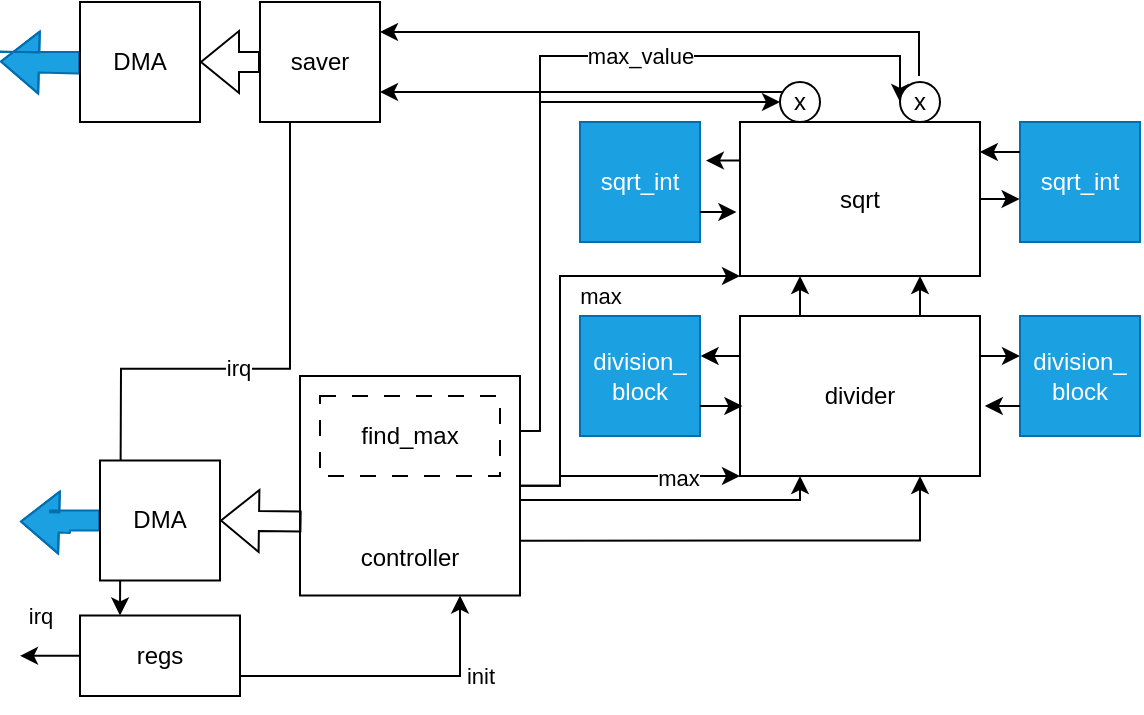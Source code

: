 <mxfile version="23.1.5" type="device">
  <diagram name="Strona-1" id="JFwGw05MScaQHE05DP6s">
    <mxGraphModel dx="564" dy="483" grid="1" gridSize="10" guides="1" tooltips="1" connect="1" arrows="1" fold="1" page="1" pageScale="1" pageWidth="583" pageHeight="413" math="0" shadow="0">
      <root>
        <mxCell id="0" />
        <mxCell id="1" parent="0" />
        <mxCell id="aVyLQltE0AwnXHSQBUoR-1" style="edgeStyle=orthogonalEdgeStyle;rounded=0;orthogonalLoop=1;jettySize=auto;html=1;exitX=0;exitY=0.5;exitDx=0;exitDy=0;shape=flexArrow;fillColor=#1ba1e2;strokeColor=#006EAF;" parent="1" source="aVyLQltE0AwnXHSQBUoR-2" edge="1">
          <mxGeometry relative="1" as="geometry">
            <mxPoint y="72.75" as="targetPoint" />
          </mxGeometry>
        </mxCell>
        <mxCell id="aVyLQltE0AwnXHSQBUoR-2" value="DMA" style="rounded=0;whiteSpace=wrap;html=1;" parent="1" vertex="1">
          <mxGeometry x="40" y="43" width="60" height="60" as="geometry" />
        </mxCell>
        <mxCell id="GQk72z_6zvWzZxQS5EfU-3" style="edgeStyle=orthogonalEdgeStyle;rounded=0;orthogonalLoop=1;jettySize=auto;html=1;exitX=1;exitY=0.5;exitDx=0;exitDy=0;entryX=0.25;entryY=1;entryDx=0;entryDy=0;" parent="1" source="aVyLQltE0AwnXHSQBUoR-3" target="GQk72z_6zvWzZxQS5EfU-2" edge="1">
          <mxGeometry relative="1" as="geometry">
            <Array as="points">
              <mxPoint x="260" y="292" />
              <mxPoint x="400" y="292" />
            </Array>
          </mxGeometry>
        </mxCell>
        <mxCell id="GQk72z_6zvWzZxQS5EfU-4" style="edgeStyle=orthogonalEdgeStyle;rounded=0;orthogonalLoop=1;jettySize=auto;html=1;exitX=1;exitY=0.75;exitDx=0;exitDy=0;entryX=0.75;entryY=1;entryDx=0;entryDy=0;" parent="1" source="aVyLQltE0AwnXHSQBUoR-3" target="GQk72z_6zvWzZxQS5EfU-2" edge="1">
          <mxGeometry relative="1" as="geometry" />
        </mxCell>
        <mxCell id="bUL9jAK8YPoJlto5cq1Q-16" style="edgeStyle=orthogonalEdgeStyle;rounded=0;orthogonalLoop=1;jettySize=auto;html=1;exitX=1;exitY=0.5;exitDx=0;exitDy=0;entryX=0;entryY=1;entryDx=0;entryDy=0;" parent="1" source="aVyLQltE0AwnXHSQBUoR-3" target="GQk72z_6zvWzZxQS5EfU-2" edge="1">
          <mxGeometry relative="1" as="geometry">
            <Array as="points">
              <mxPoint x="280" y="285" />
              <mxPoint x="280" y="280" />
            </Array>
          </mxGeometry>
        </mxCell>
        <mxCell id="bUL9jAK8YPoJlto5cq1Q-19" value="max" style="edgeLabel;html=1;align=center;verticalAlign=middle;resizable=0;points=[];" parent="bUL9jAK8YPoJlto5cq1Q-16" vertex="1" connectable="0">
          <mxGeometry x="0.457" y="-1" relative="1" as="geometry">
            <mxPoint as="offset" />
          </mxGeometry>
        </mxCell>
        <mxCell id="bUL9jAK8YPoJlto5cq1Q-17" value="max" style="edgeStyle=orthogonalEdgeStyle;rounded=0;orthogonalLoop=1;jettySize=auto;html=1;exitX=1;exitY=0.5;exitDx=0;exitDy=0;entryX=0;entryY=1;entryDx=0;entryDy=0;" parent="1" source="aVyLQltE0AwnXHSQBUoR-3" target="GQk72z_6zvWzZxQS5EfU-5" edge="1">
          <mxGeometry x="0.348" y="-10" relative="1" as="geometry">
            <Array as="points">
              <mxPoint x="280" y="285" />
              <mxPoint x="280" y="180" />
            </Array>
            <mxPoint as="offset" />
          </mxGeometry>
        </mxCell>
        <mxCell id="nSDC3F1ThyLuNyI8GAGV-7" style="edgeStyle=orthogonalEdgeStyle;rounded=0;orthogonalLoop=1;jettySize=auto;html=1;exitX=1;exitY=0.25;exitDx=0;exitDy=0;entryX=0;entryY=0.5;entryDx=0;entryDy=0;" edge="1" parent="1" source="aVyLQltE0AwnXHSQBUoR-3" target="nSDC3F1ThyLuNyI8GAGV-1">
          <mxGeometry relative="1" as="geometry">
            <Array as="points">
              <mxPoint x="270" y="257" />
              <mxPoint x="270" y="93" />
            </Array>
          </mxGeometry>
        </mxCell>
        <mxCell id="nSDC3F1ThyLuNyI8GAGV-10" value="max_value" style="edgeStyle=orthogonalEdgeStyle;rounded=0;orthogonalLoop=1;jettySize=auto;html=1;exitX=1;exitY=0.25;exitDx=0;exitDy=0;entryX=0;entryY=0.5;entryDx=0;entryDy=0;" edge="1" parent="1" source="aVyLQltE0AwnXHSQBUoR-3" target="nSDC3F1ThyLuNyI8GAGV-2">
          <mxGeometry x="0.236" relative="1" as="geometry">
            <Array as="points">
              <mxPoint x="270" y="257" />
              <mxPoint x="270" y="70" />
              <mxPoint x="450" y="70" />
            </Array>
            <mxPoint as="offset" />
          </mxGeometry>
        </mxCell>
        <mxCell id="aVyLQltE0AwnXHSQBUoR-3" value="&lt;br&gt;&lt;br&gt;&lt;br&gt;&lt;br&gt;&lt;br&gt;controller" style="rounded=0;whiteSpace=wrap;html=1;" parent="1" vertex="1">
          <mxGeometry x="150" y="230" width="110" height="109.75" as="geometry" />
        </mxCell>
        <mxCell id="aVyLQltE0AwnXHSQBUoR-4" value="" style="shape=flexArrow;endArrow=classic;html=1;rounded=0;entryX=1;entryY=0.5;entryDx=0;entryDy=0;exitX=0;exitY=0.5;exitDx=0;exitDy=0;" parent="1" source="aVyLQltE0AwnXHSQBUoR-12" target="aVyLQltE0AwnXHSQBUoR-2" edge="1">
          <mxGeometry x="0.213" y="40" width="50" height="50" relative="1" as="geometry">
            <mxPoint x="330" y="189.75" as="sourcePoint" />
            <mxPoint x="380" y="139.75" as="targetPoint" />
            <mxPoint as="offset" />
          </mxGeometry>
        </mxCell>
        <mxCell id="aVyLQltE0AwnXHSQBUoR-6" value="init" style="edgeStyle=orthogonalEdgeStyle;rounded=0;orthogonalLoop=1;jettySize=auto;html=1;exitX=1;exitY=1;exitDx=0;exitDy=0;" parent="1" source="aVyLQltE0AwnXHSQBUoR-8" target="aVyLQltE0AwnXHSQBUoR-3" edge="1">
          <mxGeometry x="0.5" y="-10" relative="1" as="geometry">
            <Array as="points">
              <mxPoint x="120" y="380" />
              <mxPoint x="230" y="380" />
            </Array>
            <mxPoint as="offset" />
          </mxGeometry>
        </mxCell>
        <mxCell id="aVyLQltE0AwnXHSQBUoR-7" value="irq" style="edgeStyle=orthogonalEdgeStyle;rounded=0;orthogonalLoop=1;jettySize=auto;html=1;exitX=0;exitY=0.5;exitDx=0;exitDy=0;" parent="1" source="aVyLQltE0AwnXHSQBUoR-8" edge="1">
          <mxGeometry x="0.329" y="-20" relative="1" as="geometry">
            <mxPoint x="10" y="370" as="targetPoint" />
            <mxPoint as="offset" />
          </mxGeometry>
        </mxCell>
        <mxCell id="aVyLQltE0AwnXHSQBUoR-8" value="regs" style="rounded=0;whiteSpace=wrap;html=1;" parent="1" vertex="1">
          <mxGeometry x="40" y="349.75" width="80" height="40.25" as="geometry" />
        </mxCell>
        <mxCell id="aVyLQltE0AwnXHSQBUoR-10" style="edgeStyle=orthogonalEdgeStyle;rounded=0;orthogonalLoop=1;jettySize=auto;html=1;exitX=0.25;exitY=1;exitDx=0;exitDy=0;" parent="1" source="aVyLQltE0AwnXHSQBUoR-12" edge="1">
          <mxGeometry relative="1" as="geometry">
            <mxPoint x="60" y="349.75" as="targetPoint" />
          </mxGeometry>
        </mxCell>
        <mxCell id="aVyLQltE0AwnXHSQBUoR-11" value="irq" style="edgeLabel;html=1;align=center;verticalAlign=middle;resizable=0;points=[];" parent="aVyLQltE0AwnXHSQBUoR-10" vertex="1" connectable="0">
          <mxGeometry x="-0.098" y="-1" relative="1" as="geometry">
            <mxPoint as="offset" />
          </mxGeometry>
        </mxCell>
        <mxCell id="aVyLQltE0AwnXHSQBUoR-12" value="saver" style="rounded=0;whiteSpace=wrap;html=1;" parent="1" vertex="1">
          <mxGeometry x="130" y="43" width="60" height="60" as="geometry" />
        </mxCell>
        <mxCell id="aVyLQltE0AwnXHSQBUoR-13" style="edgeStyle=orthogonalEdgeStyle;rounded=0;orthogonalLoop=1;jettySize=auto;html=1;exitX=0;exitY=0.5;exitDx=0;exitDy=0;shape=flexArrow;fillColor=#1ba1e2;strokeColor=#006EAF;" parent="1" source="aVyLQltE0AwnXHSQBUoR-14" edge="1">
          <mxGeometry relative="1" as="geometry">
            <mxPoint x="10" y="302.75" as="targetPoint" />
          </mxGeometry>
        </mxCell>
        <mxCell id="aVyLQltE0AwnXHSQBUoR-14" value="DMA" style="rounded=0;whiteSpace=wrap;html=1;" parent="1" vertex="1">
          <mxGeometry x="50" y="272.25" width="60" height="60" as="geometry" />
        </mxCell>
        <mxCell id="aVyLQltE0AwnXHSQBUoR-15" value="" style="shape=flexArrow;endArrow=classic;html=1;rounded=0;entryX=1;entryY=0.5;entryDx=0;entryDy=0;exitX=0.007;exitY=0.663;exitDx=0;exitDy=0;exitPerimeter=0;" parent="1" source="aVyLQltE0AwnXHSQBUoR-3" target="aVyLQltE0AwnXHSQBUoR-14" edge="1">
          <mxGeometry x="0.213" y="40" width="50" height="50" relative="1" as="geometry">
            <mxPoint x="160" y="319.75" as="sourcePoint" />
            <mxPoint x="390" y="149.75" as="targetPoint" />
            <mxPoint as="offset" />
          </mxGeometry>
        </mxCell>
        <mxCell id="GQk72z_6zvWzZxQS5EfU-6" style="edgeStyle=orthogonalEdgeStyle;rounded=0;orthogonalLoop=1;jettySize=auto;html=1;exitX=0.25;exitY=0;exitDx=0;exitDy=0;entryX=0.25;entryY=1;entryDx=0;entryDy=0;" parent="1" source="GQk72z_6zvWzZxQS5EfU-2" target="GQk72z_6zvWzZxQS5EfU-5" edge="1">
          <mxGeometry relative="1" as="geometry" />
        </mxCell>
        <mxCell id="GQk72z_6zvWzZxQS5EfU-7" style="edgeStyle=orthogonalEdgeStyle;rounded=0;orthogonalLoop=1;jettySize=auto;html=1;exitX=0.75;exitY=0;exitDx=0;exitDy=0;entryX=0.75;entryY=1;entryDx=0;entryDy=0;" parent="1" source="GQk72z_6zvWzZxQS5EfU-2" target="GQk72z_6zvWzZxQS5EfU-5" edge="1">
          <mxGeometry relative="1" as="geometry" />
        </mxCell>
        <mxCell id="bUL9jAK8YPoJlto5cq1Q-5" style="edgeStyle=orthogonalEdgeStyle;rounded=0;orthogonalLoop=1;jettySize=auto;html=1;exitX=1;exitY=0.25;exitDx=0;exitDy=0;" parent="1" source="GQk72z_6zvWzZxQS5EfU-2" edge="1">
          <mxGeometry relative="1" as="geometry">
            <mxPoint x="510" y="220" as="targetPoint" />
          </mxGeometry>
        </mxCell>
        <mxCell id="GQk72z_6zvWzZxQS5EfU-2" value="divider" style="rounded=0;whiteSpace=wrap;html=1;" parent="1" vertex="1">
          <mxGeometry x="370" y="200" width="120" height="80" as="geometry" />
        </mxCell>
        <mxCell id="GQk72z_6zvWzZxQS5EfU-20" style="edgeStyle=orthogonalEdgeStyle;rounded=0;orthogonalLoop=1;jettySize=auto;html=1;exitX=0.25;exitY=0;exitDx=0;exitDy=0;entryX=1;entryY=0.75;entryDx=0;entryDy=0;" parent="1" source="GQk72z_6zvWzZxQS5EfU-5" target="aVyLQltE0AwnXHSQBUoR-12" edge="1">
          <mxGeometry relative="1" as="geometry">
            <Array as="points">
              <mxPoint x="400" y="88" />
            </Array>
          </mxGeometry>
        </mxCell>
        <mxCell id="GQk72z_6zvWzZxQS5EfU-21" style="edgeStyle=orthogonalEdgeStyle;rounded=0;orthogonalLoop=1;jettySize=auto;html=1;exitX=0.475;exitY=-0.149;exitDx=0;exitDy=0;entryX=1;entryY=0.25;entryDx=0;entryDy=0;exitPerimeter=0;" parent="1" source="nSDC3F1ThyLuNyI8GAGV-2" target="aVyLQltE0AwnXHSQBUoR-12" edge="1">
          <mxGeometry relative="1" as="geometry">
            <Array as="points">
              <mxPoint x="460" y="58" />
            </Array>
          </mxGeometry>
        </mxCell>
        <mxCell id="bUL9jAK8YPoJlto5cq1Q-9" style="edgeStyle=orthogonalEdgeStyle;rounded=0;orthogonalLoop=1;jettySize=auto;html=1;exitX=0;exitY=0.25;exitDx=0;exitDy=0;entryX=1.049;entryY=0.321;entryDx=0;entryDy=0;entryPerimeter=0;" parent="1" source="GQk72z_6zvWzZxQS5EfU-5" target="GQk72z_6zvWzZxQS5EfU-14" edge="1">
          <mxGeometry relative="1" as="geometry">
            <mxPoint x="360" y="122.362" as="targetPoint" />
          </mxGeometry>
        </mxCell>
        <mxCell id="GQk72z_6zvWzZxQS5EfU-5" value="sqrt" style="rounded=0;whiteSpace=wrap;html=1;" parent="1" vertex="1">
          <mxGeometry x="370" y="103" width="120" height="77" as="geometry" />
        </mxCell>
        <mxCell id="GQk72z_6zvWzZxQS5EfU-8" value="division_ block" style="rounded=0;whiteSpace=wrap;html=1;fillColor=#1ba1e2;fontColor=#ffffff;strokeColor=#006EAF;" parent="1" vertex="1">
          <mxGeometry x="290" y="200" width="60" height="60" as="geometry" />
        </mxCell>
        <mxCell id="GQk72z_6zvWzZxQS5EfU-9" value="division_ block" style="rounded=0;whiteSpace=wrap;html=1;fillColor=#1ba1e2;fontColor=#ffffff;strokeColor=#006EAF;" parent="1" vertex="1">
          <mxGeometry x="510" y="200" width="60" height="60" as="geometry" />
        </mxCell>
        <mxCell id="GQk72z_6zvWzZxQS5EfU-14" value="sqrt_int" style="rounded=0;whiteSpace=wrap;html=1;fillColor=#1ba1e2;fontColor=#ffffff;strokeColor=#006EAF;" parent="1" vertex="1">
          <mxGeometry x="290" y="103" width="60" height="60" as="geometry" />
        </mxCell>
        <mxCell id="GQk72z_6zvWzZxQS5EfU-15" value="sqrt_int" style="rounded=0;whiteSpace=wrap;html=1;fillColor=#1ba1e2;fontColor=#ffffff;strokeColor=#006EAF;" parent="1" vertex="1">
          <mxGeometry x="510" y="103" width="60" height="60" as="geometry" />
        </mxCell>
        <mxCell id="GQk72z_6zvWzZxQS5EfU-22" value="find_max" style="rounded=0;whiteSpace=wrap;html=1;dashed=1;dashPattern=8 8;" parent="1" vertex="1">
          <mxGeometry x="160" y="240" width="90" height="40" as="geometry" />
        </mxCell>
        <mxCell id="bUL9jAK8YPoJlto5cq1Q-2" style="edgeStyle=orthogonalEdgeStyle;rounded=0;orthogonalLoop=1;jettySize=auto;html=1;exitX=1;exitY=0.75;exitDx=0;exitDy=0;entryX=0.01;entryY=0.572;entryDx=0;entryDy=0;entryPerimeter=0;" parent="1" source="GQk72z_6zvWzZxQS5EfU-8" target="GQk72z_6zvWzZxQS5EfU-2" edge="1">
          <mxGeometry relative="1" as="geometry" />
        </mxCell>
        <mxCell id="bUL9jAK8YPoJlto5cq1Q-3" style="edgeStyle=orthogonalEdgeStyle;rounded=0;orthogonalLoop=1;jettySize=auto;html=1;exitX=0;exitY=0.25;exitDx=0;exitDy=0;entryX=1.005;entryY=0.331;entryDx=0;entryDy=0;entryPerimeter=0;" parent="1" source="GQk72z_6zvWzZxQS5EfU-2" target="GQk72z_6zvWzZxQS5EfU-8" edge="1">
          <mxGeometry relative="1" as="geometry" />
        </mxCell>
        <mxCell id="bUL9jAK8YPoJlto5cq1Q-4" style="edgeStyle=orthogonalEdgeStyle;rounded=0;orthogonalLoop=1;jettySize=auto;html=1;exitX=0;exitY=0.75;exitDx=0;exitDy=0;entryX=1.02;entryY=0.569;entryDx=0;entryDy=0;entryPerimeter=0;" parent="1" source="GQk72z_6zvWzZxQS5EfU-9" target="GQk72z_6zvWzZxQS5EfU-2" edge="1">
          <mxGeometry relative="1" as="geometry" />
        </mxCell>
        <mxCell id="bUL9jAK8YPoJlto5cq1Q-6" style="edgeStyle=orthogonalEdgeStyle;rounded=0;orthogonalLoop=1;jettySize=auto;html=1;exitX=1;exitY=0.5;exitDx=0;exitDy=0;entryX=-0.003;entryY=0.64;entryDx=0;entryDy=0;entryPerimeter=0;" parent="1" source="GQk72z_6zvWzZxQS5EfU-5" target="GQk72z_6zvWzZxQS5EfU-15" edge="1">
          <mxGeometry relative="1" as="geometry" />
        </mxCell>
        <mxCell id="bUL9jAK8YPoJlto5cq1Q-7" style="edgeStyle=orthogonalEdgeStyle;rounded=0;orthogonalLoop=1;jettySize=auto;html=1;exitX=0;exitY=0.25;exitDx=0;exitDy=0;entryX=0.999;entryY=0.203;entryDx=0;entryDy=0;entryPerimeter=0;" parent="1" source="GQk72z_6zvWzZxQS5EfU-15" target="GQk72z_6zvWzZxQS5EfU-5" edge="1">
          <mxGeometry relative="1" as="geometry" />
        </mxCell>
        <mxCell id="bUL9jAK8YPoJlto5cq1Q-10" style="edgeStyle=orthogonalEdgeStyle;rounded=0;orthogonalLoop=1;jettySize=auto;html=1;exitX=1;exitY=0.75;exitDx=0;exitDy=0;entryX=-0.015;entryY=0.597;entryDx=0;entryDy=0;entryPerimeter=0;" parent="1" source="GQk72z_6zvWzZxQS5EfU-14" target="GQk72z_6zvWzZxQS5EfU-5" edge="1">
          <mxGeometry relative="1" as="geometry" />
        </mxCell>
        <mxCell id="nSDC3F1ThyLuNyI8GAGV-1" value="x" style="ellipse;whiteSpace=wrap;html=1;" vertex="1" parent="1">
          <mxGeometry x="390" y="83" width="20" height="20" as="geometry" />
        </mxCell>
        <mxCell id="nSDC3F1ThyLuNyI8GAGV-2" value="x" style="ellipse;whiteSpace=wrap;html=1;" vertex="1" parent="1">
          <mxGeometry x="450" y="83" width="20" height="20" as="geometry" />
        </mxCell>
      </root>
    </mxGraphModel>
  </diagram>
</mxfile>
